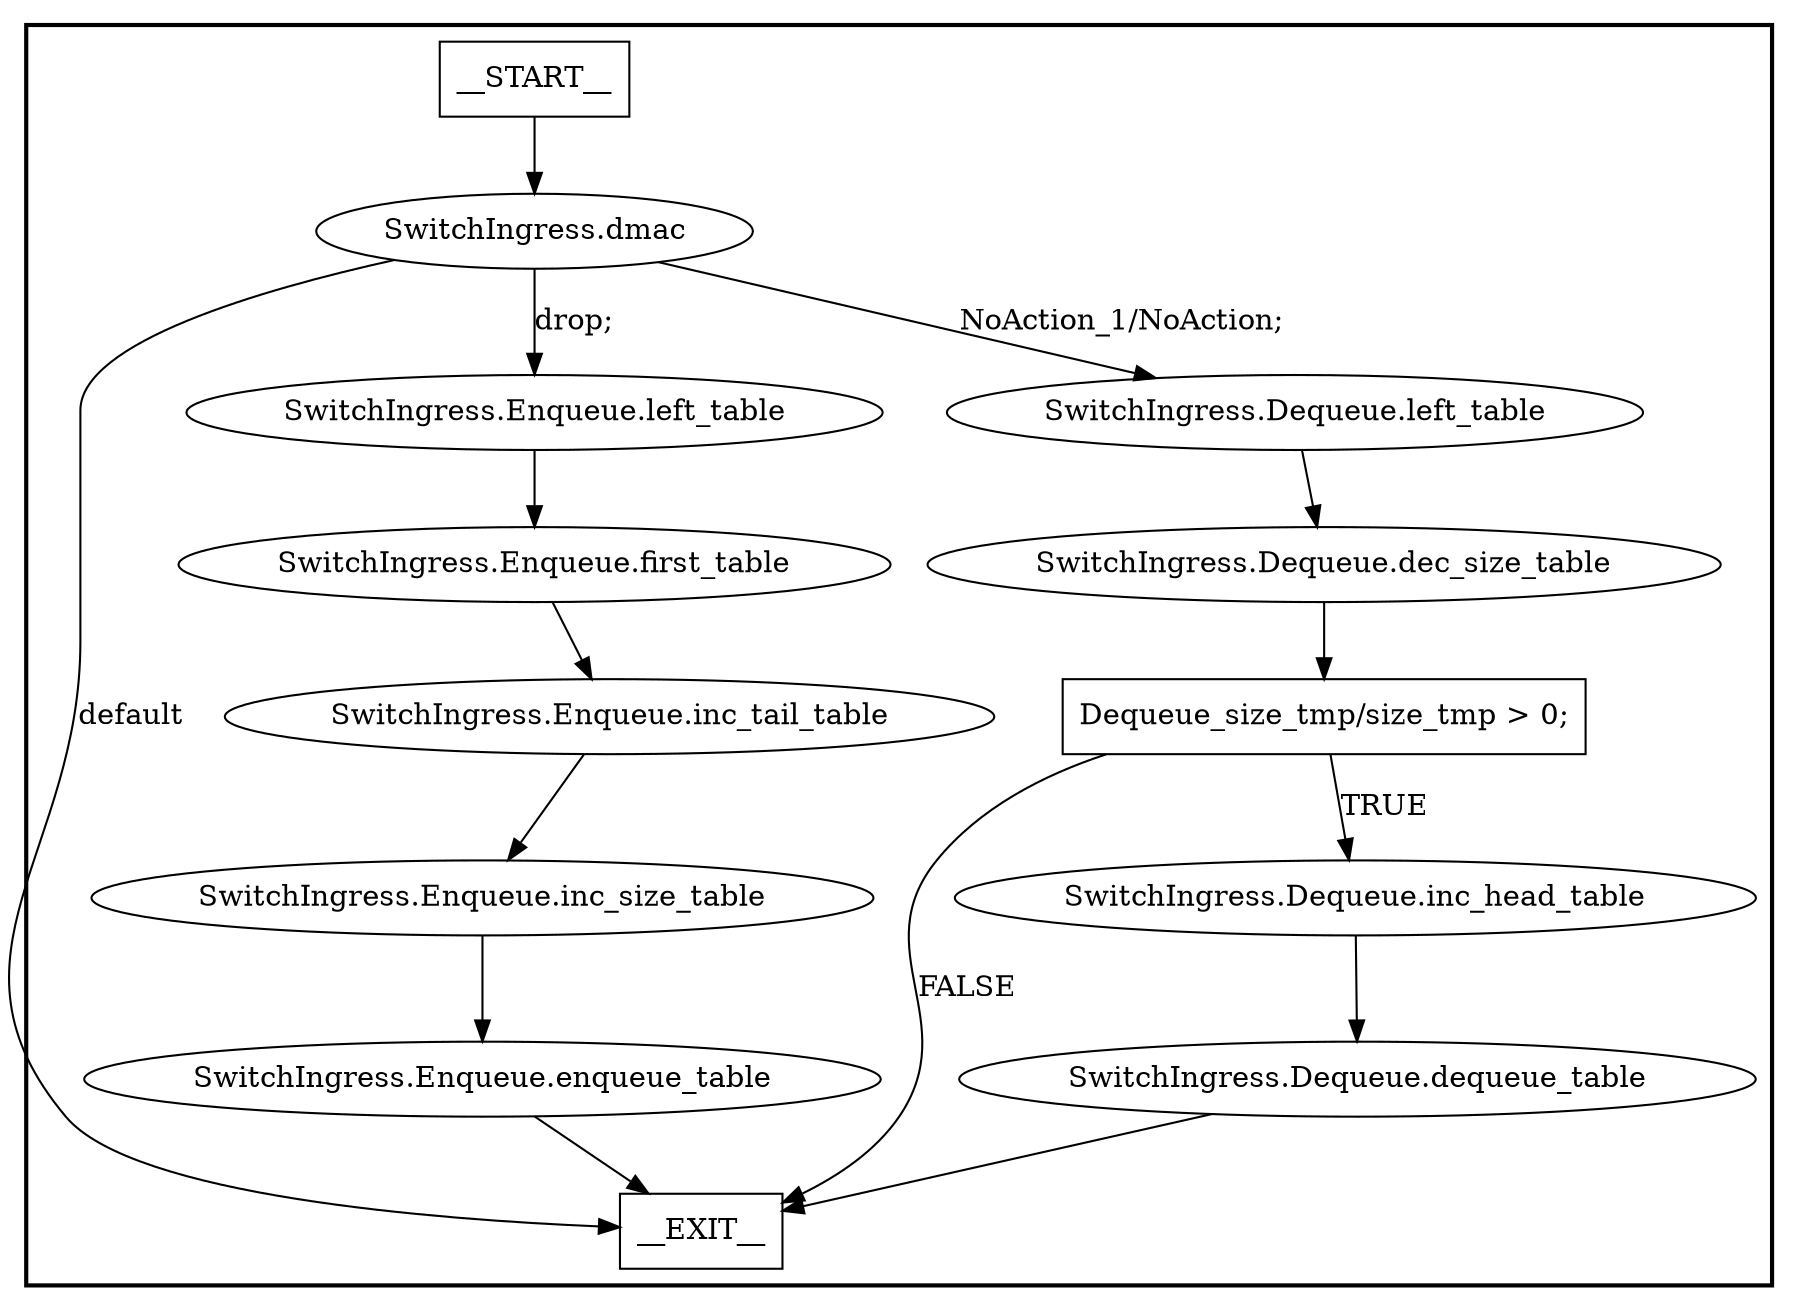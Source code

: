 digraph SwitchIngress {
subgraph cluster {
graph [
label="", labeljust=r, style=bold];
0[label=__START__, margin="", shape=rectangle, style=solid];
1[label=__EXIT__, margin="", shape=rectangle, style=solid];
2[label="SwitchIngress.dmac", margin="", shape=ellipse, style=solid];
3[label="SwitchIngress.Enqueue.left_table", margin="", shape=ellipse, style=solid];
4[label="SwitchIngress.Enqueue.first_table", margin="", shape=ellipse, style=solid];
5[label="SwitchIngress.Enqueue.inc_tail_table", margin="", shape=ellipse, style=solid];
6[label="SwitchIngress.Enqueue.inc_size_table", margin="", shape=ellipse, style=solid];
7[label="SwitchIngress.Enqueue.enqueue_table", margin="", shape=ellipse, style=solid];
8[label="SwitchIngress.Dequeue.left_table", margin="", shape=ellipse, style=solid];
9[label="SwitchIngress.Dequeue.dec_size_table", margin="", shape=ellipse, style=solid];
10[label="Dequeue_size_tmp/size_tmp > 0;", margin="", shape=rectangle, style=solid];
11[label="SwitchIngress.Dequeue.inc_head_table", margin="", shape=ellipse, style=solid];
12[label="SwitchIngress.Dequeue.dequeue_table", margin="", shape=ellipse, style=solid];
0 -> 2[label=""];
2 -> 3[label="drop;"];
2 -> 8[label="NoAction_1/NoAction;"];
2 -> 1[label=default];
3 -> 4[label=""];
4 -> 5[label=""];
5 -> 6[label=""];
6 -> 7[label=""];
7 -> 1[label=""];
8 -> 9[label=""];
9 -> 10[label=""];
10 -> 11[label=TRUE];
10 -> 1[label=FALSE];
11 -> 12[label=""];
12 -> 1[label=""];
}
}
